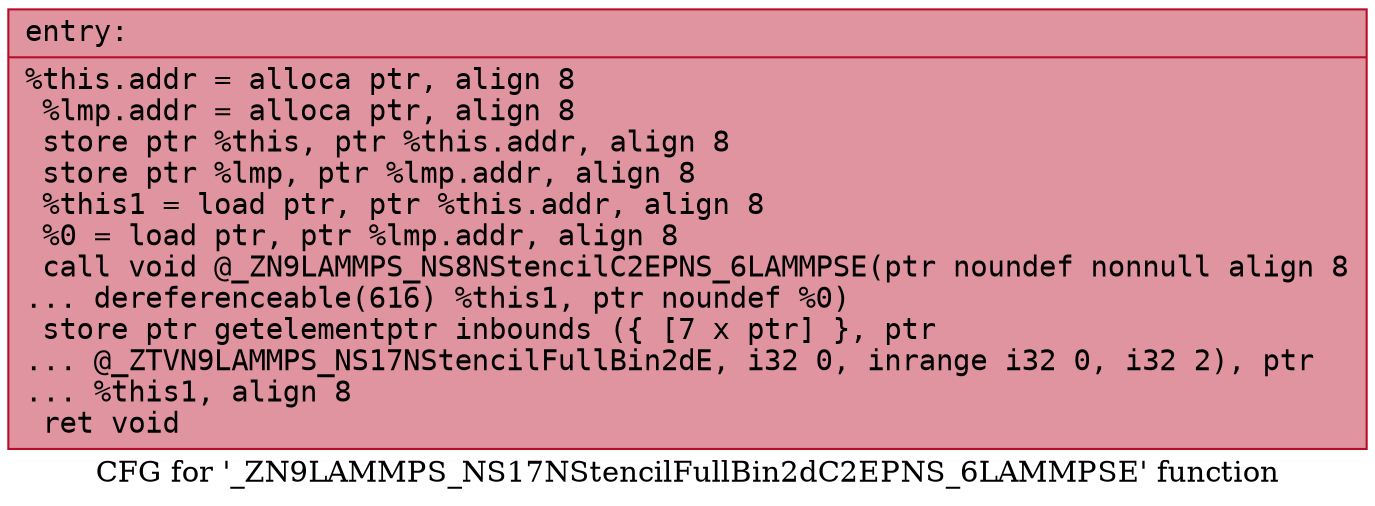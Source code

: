 digraph "CFG for '_ZN9LAMMPS_NS17NStencilFullBin2dC2EPNS_6LAMMPSE' function" {
	label="CFG for '_ZN9LAMMPS_NS17NStencilFullBin2dC2EPNS_6LAMMPSE' function";

	Node0x55a70eb49670 [shape=record,color="#b70d28ff", style=filled, fillcolor="#b70d2870" fontname="Courier",label="{entry:\l|  %this.addr = alloca ptr, align 8\l  %lmp.addr = alloca ptr, align 8\l  store ptr %this, ptr %this.addr, align 8\l  store ptr %lmp, ptr %lmp.addr, align 8\l  %this1 = load ptr, ptr %this.addr, align 8\l  %0 = load ptr, ptr %lmp.addr, align 8\l  call void @_ZN9LAMMPS_NS8NStencilC2EPNS_6LAMMPSE(ptr noundef nonnull align 8\l... dereferenceable(616) %this1, ptr noundef %0)\l  store ptr getelementptr inbounds (\{ [7 x ptr] \}, ptr\l... @_ZTVN9LAMMPS_NS17NStencilFullBin2dE, i32 0, inrange i32 0, i32 2), ptr\l... %this1, align 8\l  ret void\l}"];
}
